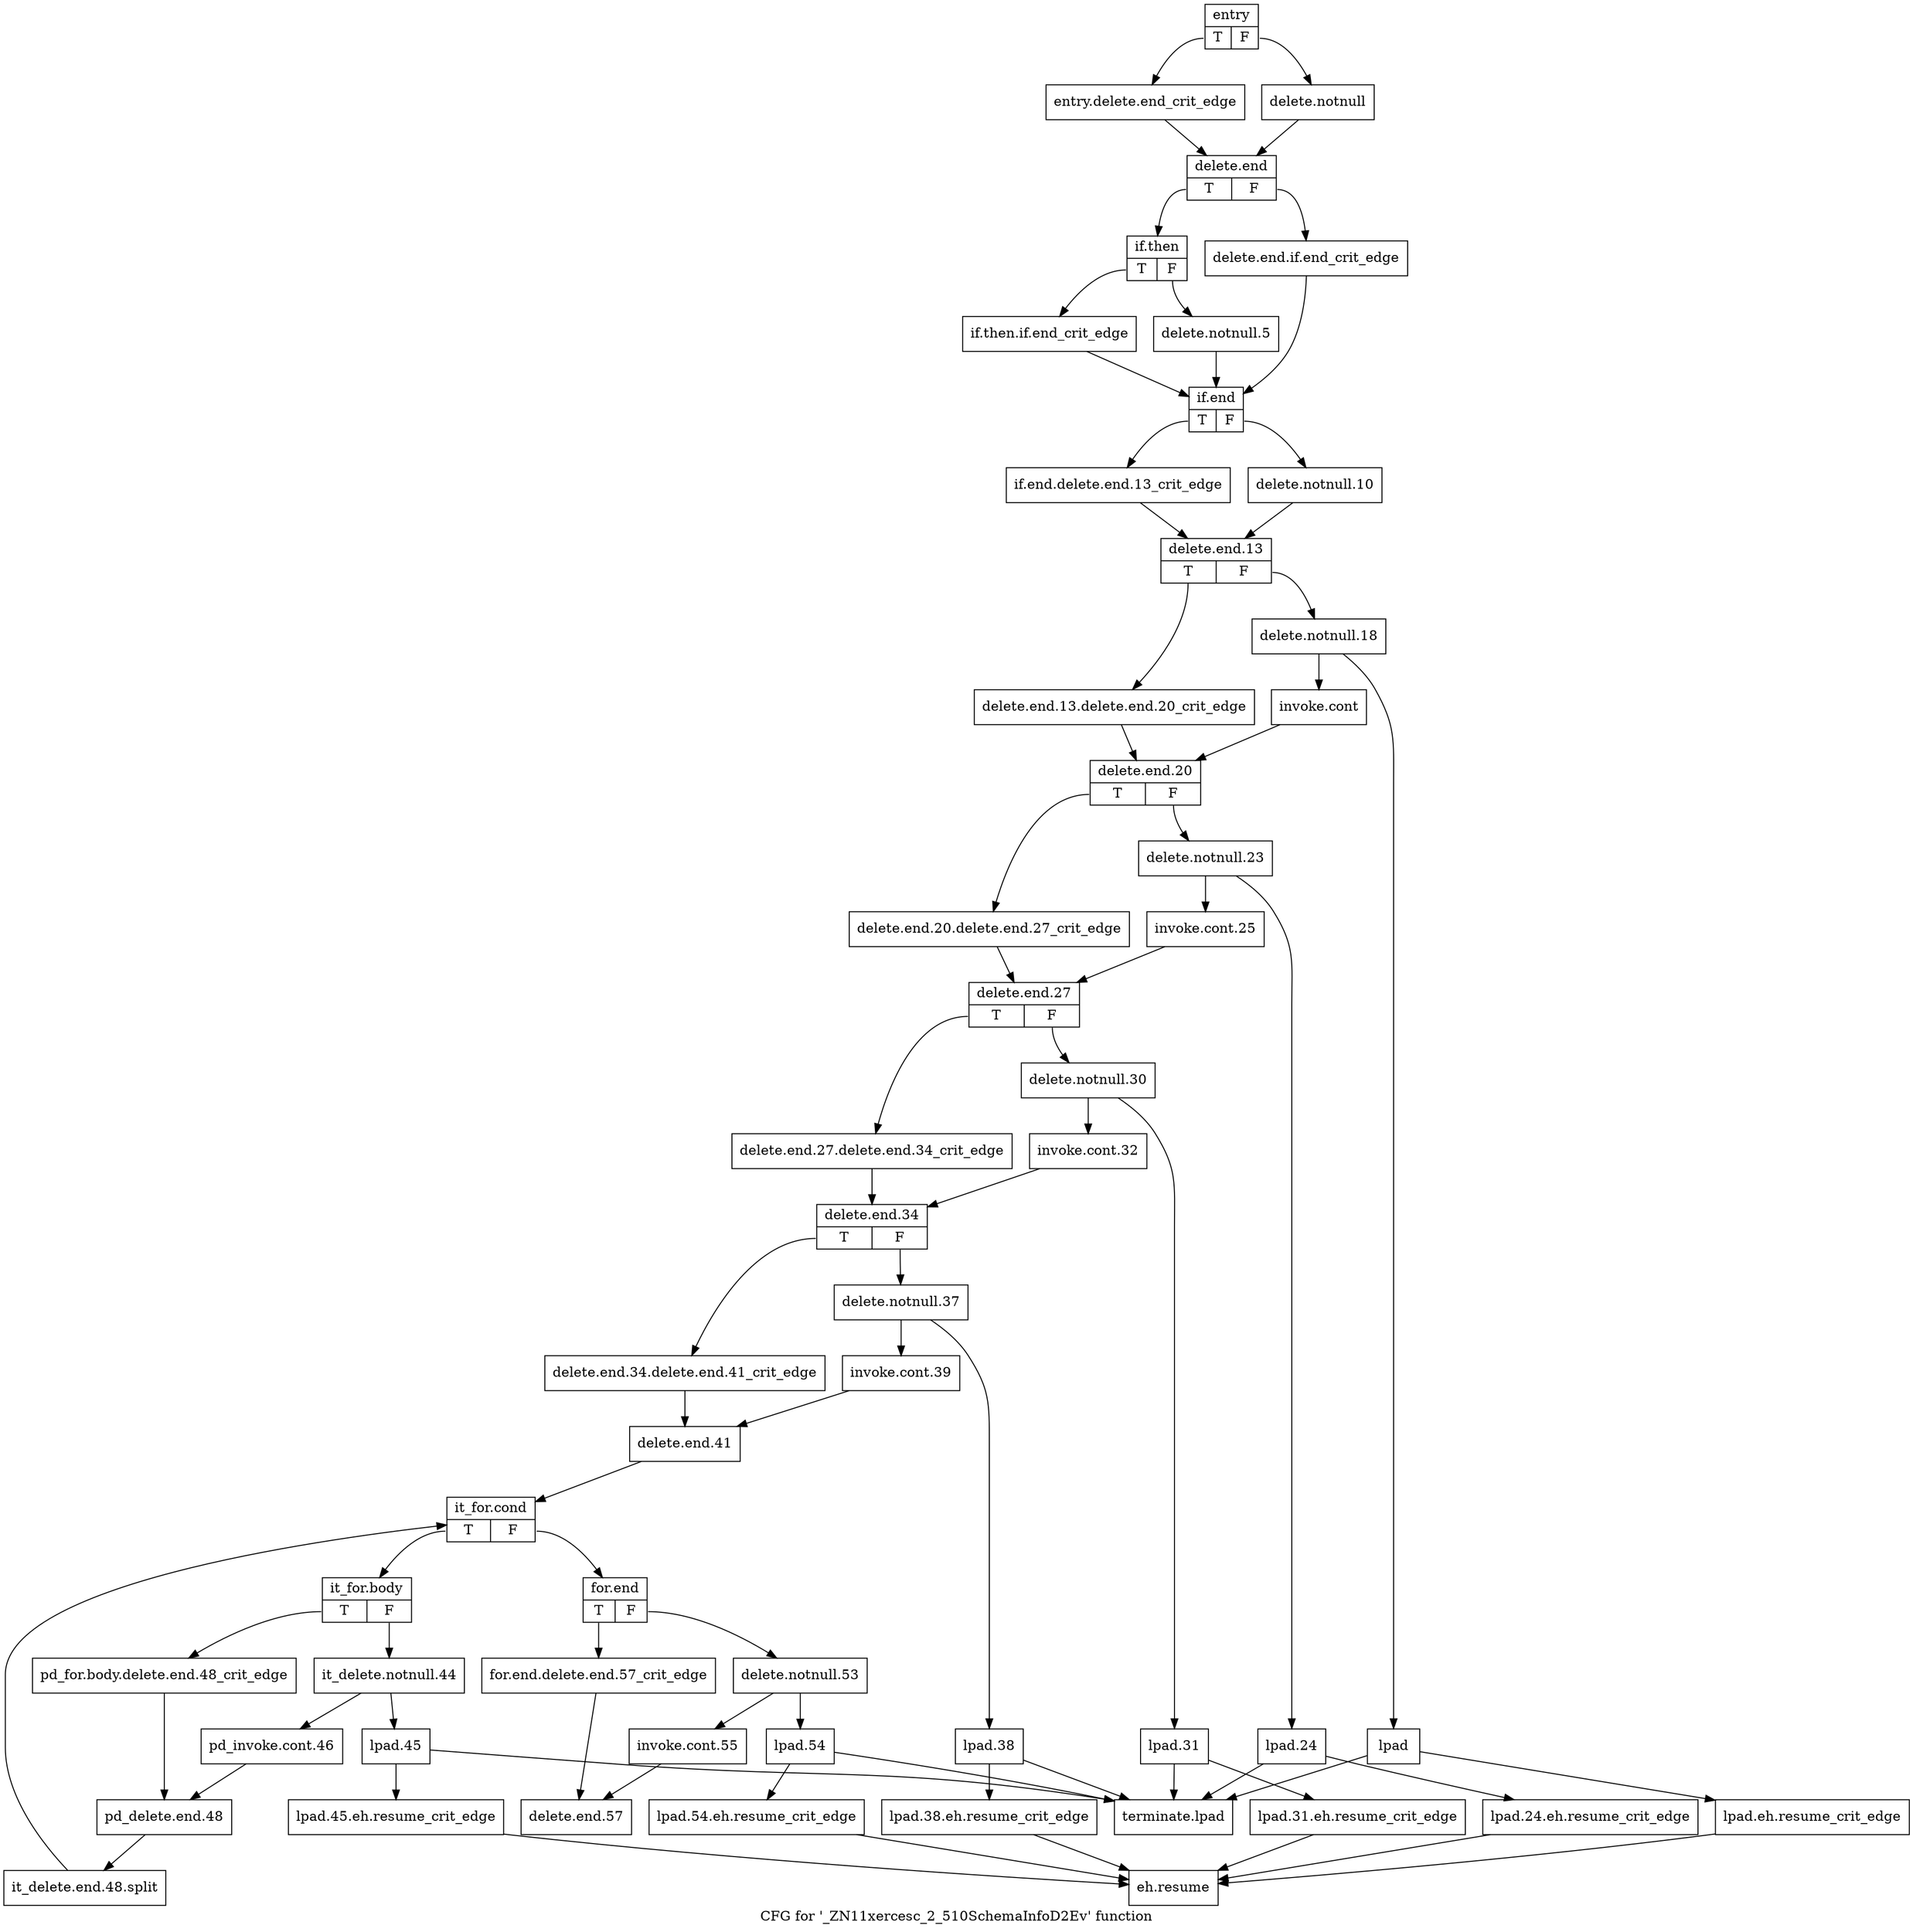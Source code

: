 digraph "CFG for '_ZN11xercesc_2_510SchemaInfoD2Ev' function" {
	label="CFG for '_ZN11xercesc_2_510SchemaInfoD2Ev' function";

	Node0x46504f0 [shape=record,label="{entry|{<s0>T|<s1>F}}"];
	Node0x46504f0:s0 -> Node0x4650540;
	Node0x46504f0:s1 -> Node0x4650e50;
	Node0x4650540 [shape=record,label="{entry.delete.end_crit_edge}"];
	Node0x4650540 -> Node0x4650ea0;
	Node0x4650e50 [shape=record,label="{delete.notnull}"];
	Node0x4650e50 -> Node0x4650ea0;
	Node0x4650ea0 [shape=record,label="{delete.end|{<s0>T|<s1>F}}"];
	Node0x4650ea0:s0 -> Node0x4650f40;
	Node0x4650ea0:s1 -> Node0x4650ef0;
	Node0x4650ef0 [shape=record,label="{delete.end.if.end_crit_edge}"];
	Node0x4650ef0 -> Node0x4651030;
	Node0x4650f40 [shape=record,label="{if.then|{<s0>T|<s1>F}}"];
	Node0x4650f40:s0 -> Node0x4650f90;
	Node0x4650f40:s1 -> Node0x4650fe0;
	Node0x4650f90 [shape=record,label="{if.then.if.end_crit_edge}"];
	Node0x4650f90 -> Node0x4651030;
	Node0x4650fe0 [shape=record,label="{delete.notnull.5}"];
	Node0x4650fe0 -> Node0x4651030;
	Node0x4651030 [shape=record,label="{if.end|{<s0>T|<s1>F}}"];
	Node0x4651030:s0 -> Node0x4651080;
	Node0x4651030:s1 -> Node0x46510d0;
	Node0x4651080 [shape=record,label="{if.end.delete.end.13_crit_edge}"];
	Node0x4651080 -> Node0x4651120;
	Node0x46510d0 [shape=record,label="{delete.notnull.10}"];
	Node0x46510d0 -> Node0x4651120;
	Node0x4651120 [shape=record,label="{delete.end.13|{<s0>T|<s1>F}}"];
	Node0x4651120:s0 -> Node0x4651170;
	Node0x4651120:s1 -> Node0x46511c0;
	Node0x4651170 [shape=record,label="{delete.end.13.delete.end.20_crit_edge}"];
	Node0x4651170 -> Node0x4651260;
	Node0x46511c0 [shape=record,label="{delete.notnull.18}"];
	Node0x46511c0 -> Node0x4651210;
	Node0x46511c0 -> Node0x4651850;
	Node0x4651210 [shape=record,label="{invoke.cont}"];
	Node0x4651210 -> Node0x4651260;
	Node0x4651260 [shape=record,label="{delete.end.20|{<s0>T|<s1>F}}"];
	Node0x4651260:s0 -> Node0x46512b0;
	Node0x4651260:s1 -> Node0x4651300;
	Node0x46512b0 [shape=record,label="{delete.end.20.delete.end.27_crit_edge}"];
	Node0x46512b0 -> Node0x46513a0;
	Node0x4651300 [shape=record,label="{delete.notnull.23}"];
	Node0x4651300 -> Node0x4651350;
	Node0x4651300 -> Node0x46518f0;
	Node0x4651350 [shape=record,label="{invoke.cont.25}"];
	Node0x4651350 -> Node0x46513a0;
	Node0x46513a0 [shape=record,label="{delete.end.27|{<s0>T|<s1>F}}"];
	Node0x46513a0:s0 -> Node0x46513f0;
	Node0x46513a0:s1 -> Node0x4651440;
	Node0x46513f0 [shape=record,label="{delete.end.27.delete.end.34_crit_edge}"];
	Node0x46513f0 -> Node0x46514e0;
	Node0x4651440 [shape=record,label="{delete.notnull.30}"];
	Node0x4651440 -> Node0x4651490;
	Node0x4651440 -> Node0x4651990;
	Node0x4651490 [shape=record,label="{invoke.cont.32}"];
	Node0x4651490 -> Node0x46514e0;
	Node0x46514e0 [shape=record,label="{delete.end.34|{<s0>T|<s1>F}}"];
	Node0x46514e0:s0 -> Node0x4651530;
	Node0x46514e0:s1 -> Node0x4651580;
	Node0x4651530 [shape=record,label="{delete.end.34.delete.end.41_crit_edge}"];
	Node0x4651530 -> Node0x4651620;
	Node0x4651580 [shape=record,label="{delete.notnull.37}"];
	Node0x4651580 -> Node0x46515d0;
	Node0x4651580 -> Node0x4651a30;
	Node0x46515d0 [shape=record,label="{invoke.cont.39}"];
	Node0x46515d0 -> Node0x4651620;
	Node0x4651620 [shape=record,label="{delete.end.41}"];
	Node0x4651620 -> Node0x4651670;
	Node0x4651670 [shape=record,label="{it_for.cond|{<s0>T|<s1>F}}"];
	Node0x4651670:s0 -> Node0x46516c0;
	Node0x4651670:s1 -> Node0x4651b70;
	Node0x46516c0 [shape=record,label="{it_for.body|{<s0>T|<s1>F}}"];
	Node0x46516c0:s0 -> Node0x4651710;
	Node0x46516c0:s1 -> Node0x4651760;
	Node0x4651710 [shape=record,label="{pd_for.body.delete.end.48_crit_edge}"];
	Node0x4651710 -> Node0x4651800;
	Node0x4651760 [shape=record,label="{it_delete.notnull.44}"];
	Node0x4651760 -> Node0x46517b0;
	Node0x4651760 -> Node0x4651ad0;
	Node0x46517b0 [shape=record,label="{pd_invoke.cont.46}"];
	Node0x46517b0 -> Node0x4651800;
	Node0x4651800 [shape=record,label="{pd_delete.end.48}"];
	Node0x4651800 -> Node0xafcd4b0;
	Node0xafcd4b0 [shape=record,label="{it_delete.end.48.split}"];
	Node0xafcd4b0 -> Node0x4651670;
	Node0x4651850 [shape=record,label="{lpad}"];
	Node0x4651850 -> Node0x46518a0;
	Node0x4651850 -> Node0x4651df0;
	Node0x46518a0 [shape=record,label="{lpad.eh.resume_crit_edge}"];
	Node0x46518a0 -> Node0x4651da0;
	Node0x46518f0 [shape=record,label="{lpad.24}"];
	Node0x46518f0 -> Node0x4651940;
	Node0x46518f0 -> Node0x4651df0;
	Node0x4651940 [shape=record,label="{lpad.24.eh.resume_crit_edge}"];
	Node0x4651940 -> Node0x4651da0;
	Node0x4651990 [shape=record,label="{lpad.31}"];
	Node0x4651990 -> Node0x46519e0;
	Node0x4651990 -> Node0x4651df0;
	Node0x46519e0 [shape=record,label="{lpad.31.eh.resume_crit_edge}"];
	Node0x46519e0 -> Node0x4651da0;
	Node0x4651a30 [shape=record,label="{lpad.38}"];
	Node0x4651a30 -> Node0x4651a80;
	Node0x4651a30 -> Node0x4651df0;
	Node0x4651a80 [shape=record,label="{lpad.38.eh.resume_crit_edge}"];
	Node0x4651a80 -> Node0x4651da0;
	Node0x4651ad0 [shape=record,label="{lpad.45}"];
	Node0x4651ad0 -> Node0x4651b20;
	Node0x4651ad0 -> Node0x4651df0;
	Node0x4651b20 [shape=record,label="{lpad.45.eh.resume_crit_edge}"];
	Node0x4651b20 -> Node0x4651da0;
	Node0x4651b70 [shape=record,label="{for.end|{<s0>T|<s1>F}}"];
	Node0x4651b70:s0 -> Node0x4651bc0;
	Node0x4651b70:s1 -> Node0x4651c10;
	Node0x4651bc0 [shape=record,label="{for.end.delete.end.57_crit_edge}"];
	Node0x4651bc0 -> Node0x4651cb0;
	Node0x4651c10 [shape=record,label="{delete.notnull.53}"];
	Node0x4651c10 -> Node0x4651c60;
	Node0x4651c10 -> Node0x4651d00;
	Node0x4651c60 [shape=record,label="{invoke.cont.55}"];
	Node0x4651c60 -> Node0x4651cb0;
	Node0x4651cb0 [shape=record,label="{delete.end.57}"];
	Node0x4651d00 [shape=record,label="{lpad.54}"];
	Node0x4651d00 -> Node0x4651d50;
	Node0x4651d00 -> Node0x4651df0;
	Node0x4651d50 [shape=record,label="{lpad.54.eh.resume_crit_edge}"];
	Node0x4651d50 -> Node0x4651da0;
	Node0x4651da0 [shape=record,label="{eh.resume}"];
	Node0x4651df0 [shape=record,label="{terminate.lpad}"];
}
